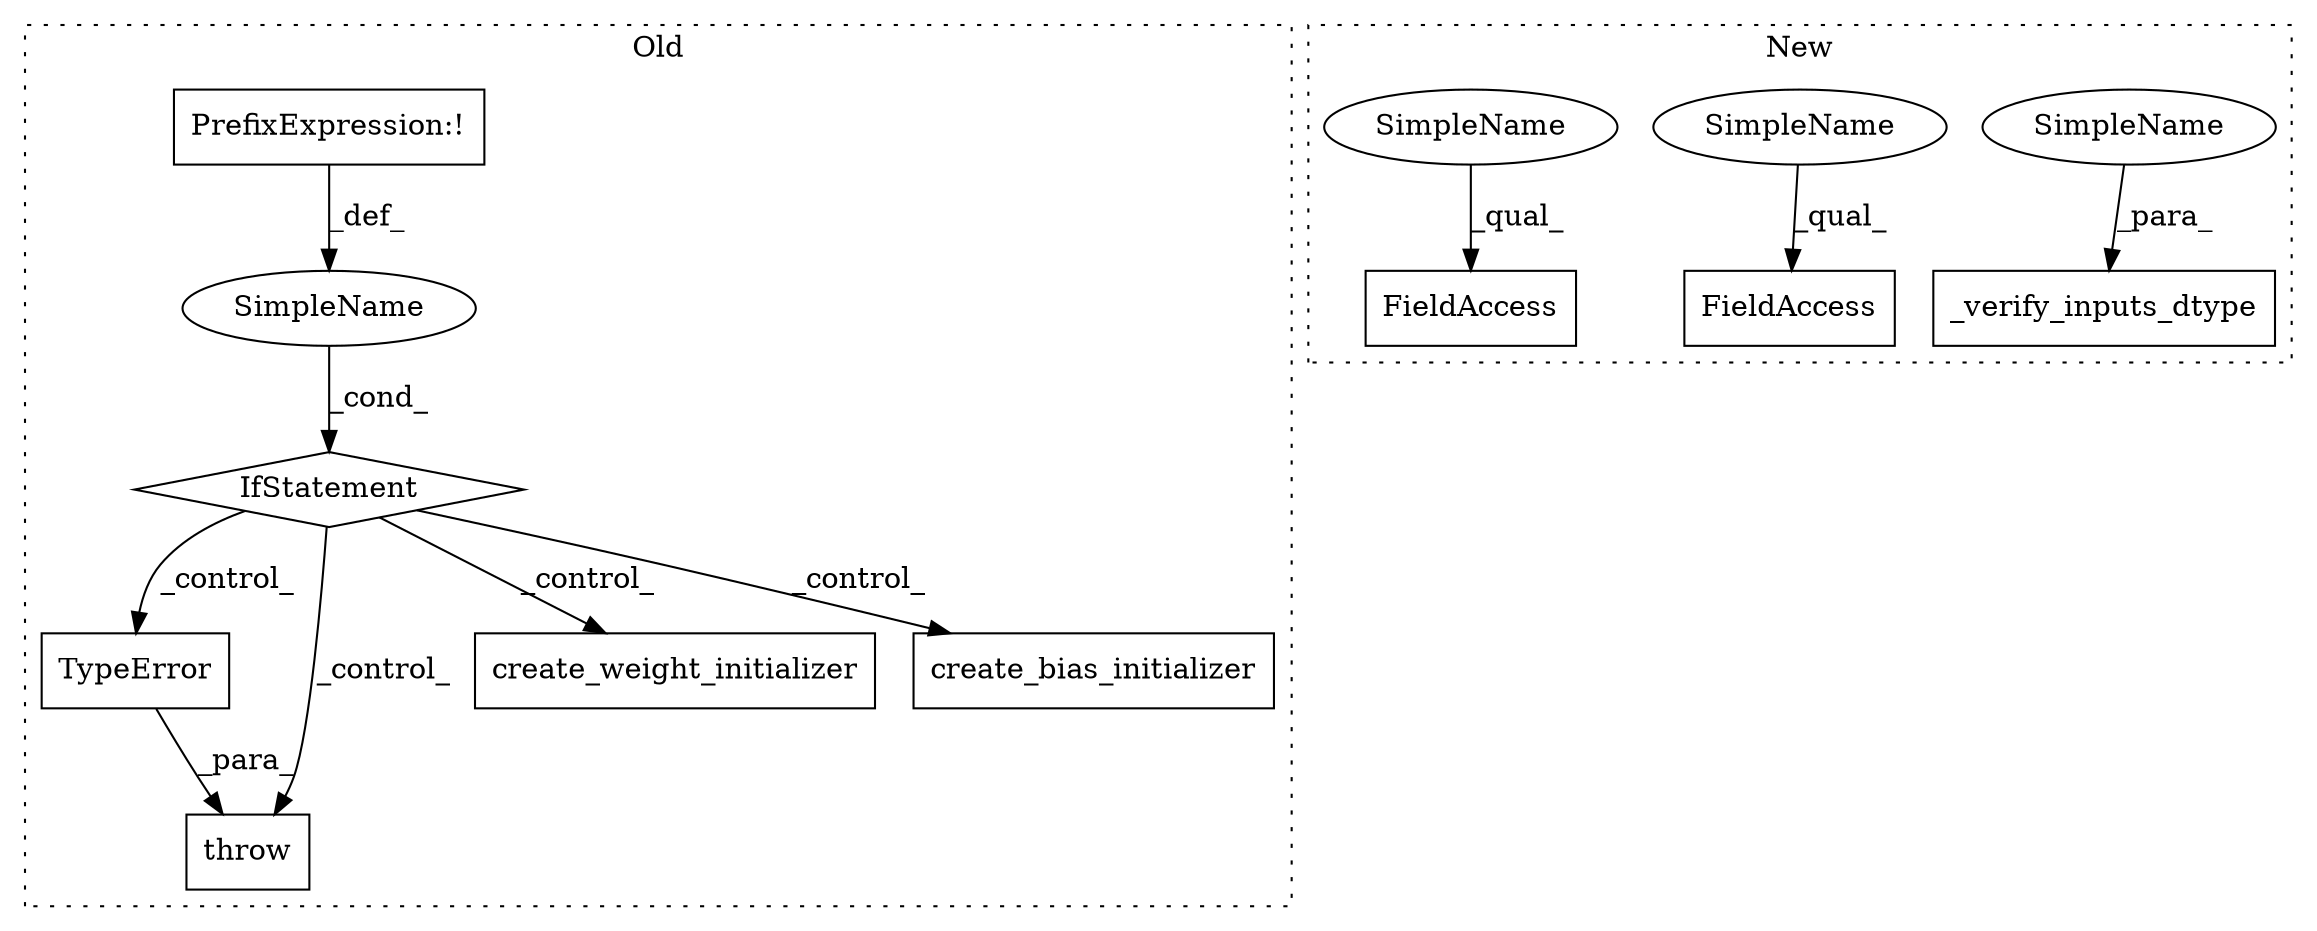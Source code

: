 digraph G {
subgraph cluster0 {
1 [label="TypeError" a="32" s="34757,34840" l="10,1" shape="box"];
3 [label="SimpleName" a="42" s="" l="" shape="ellipse"];
4 [label="throw" a="53" s="34751" l="6" shape="box"];
5 [label="PrefixExpression:!" a="38" s="34689" l="1" shape="box"];
7 [label="IfStatement" a="25" s="34685,34741" l="4,2" shape="diamond"];
8 [label="create_weight_initializer" a="32" s="35097,35154" l="26,1" shape="box"];
10 [label="create_bias_initializer" a="32" s="35258,35292" l="24,1" shape="box"];
label = "Old";
style="dotted";
}
subgraph cluster1 {
2 [label="_verify_inputs_dtype" a="32" s="34770,34797" l="21,1" shape="box"];
6 [label="FieldAccess" a="22" s="35926" l="12" shape="box"];
9 [label="FieldAccess" a="22" s="35331" l="12" shape="box"];
11 [label="SimpleName" a="42" s="34791" l="6" shape="ellipse"];
12 [label="SimpleName" a="42" s="35331" l="6" shape="ellipse"];
13 [label="SimpleName" a="42" s="35926" l="6" shape="ellipse"];
label = "New";
style="dotted";
}
1 -> 4 [label="_para_"];
3 -> 7 [label="_cond_"];
5 -> 3 [label="_def_"];
7 -> 4 [label="_control_"];
7 -> 8 [label="_control_"];
7 -> 1 [label="_control_"];
7 -> 10 [label="_control_"];
11 -> 2 [label="_para_"];
12 -> 9 [label="_qual_"];
13 -> 6 [label="_qual_"];
}